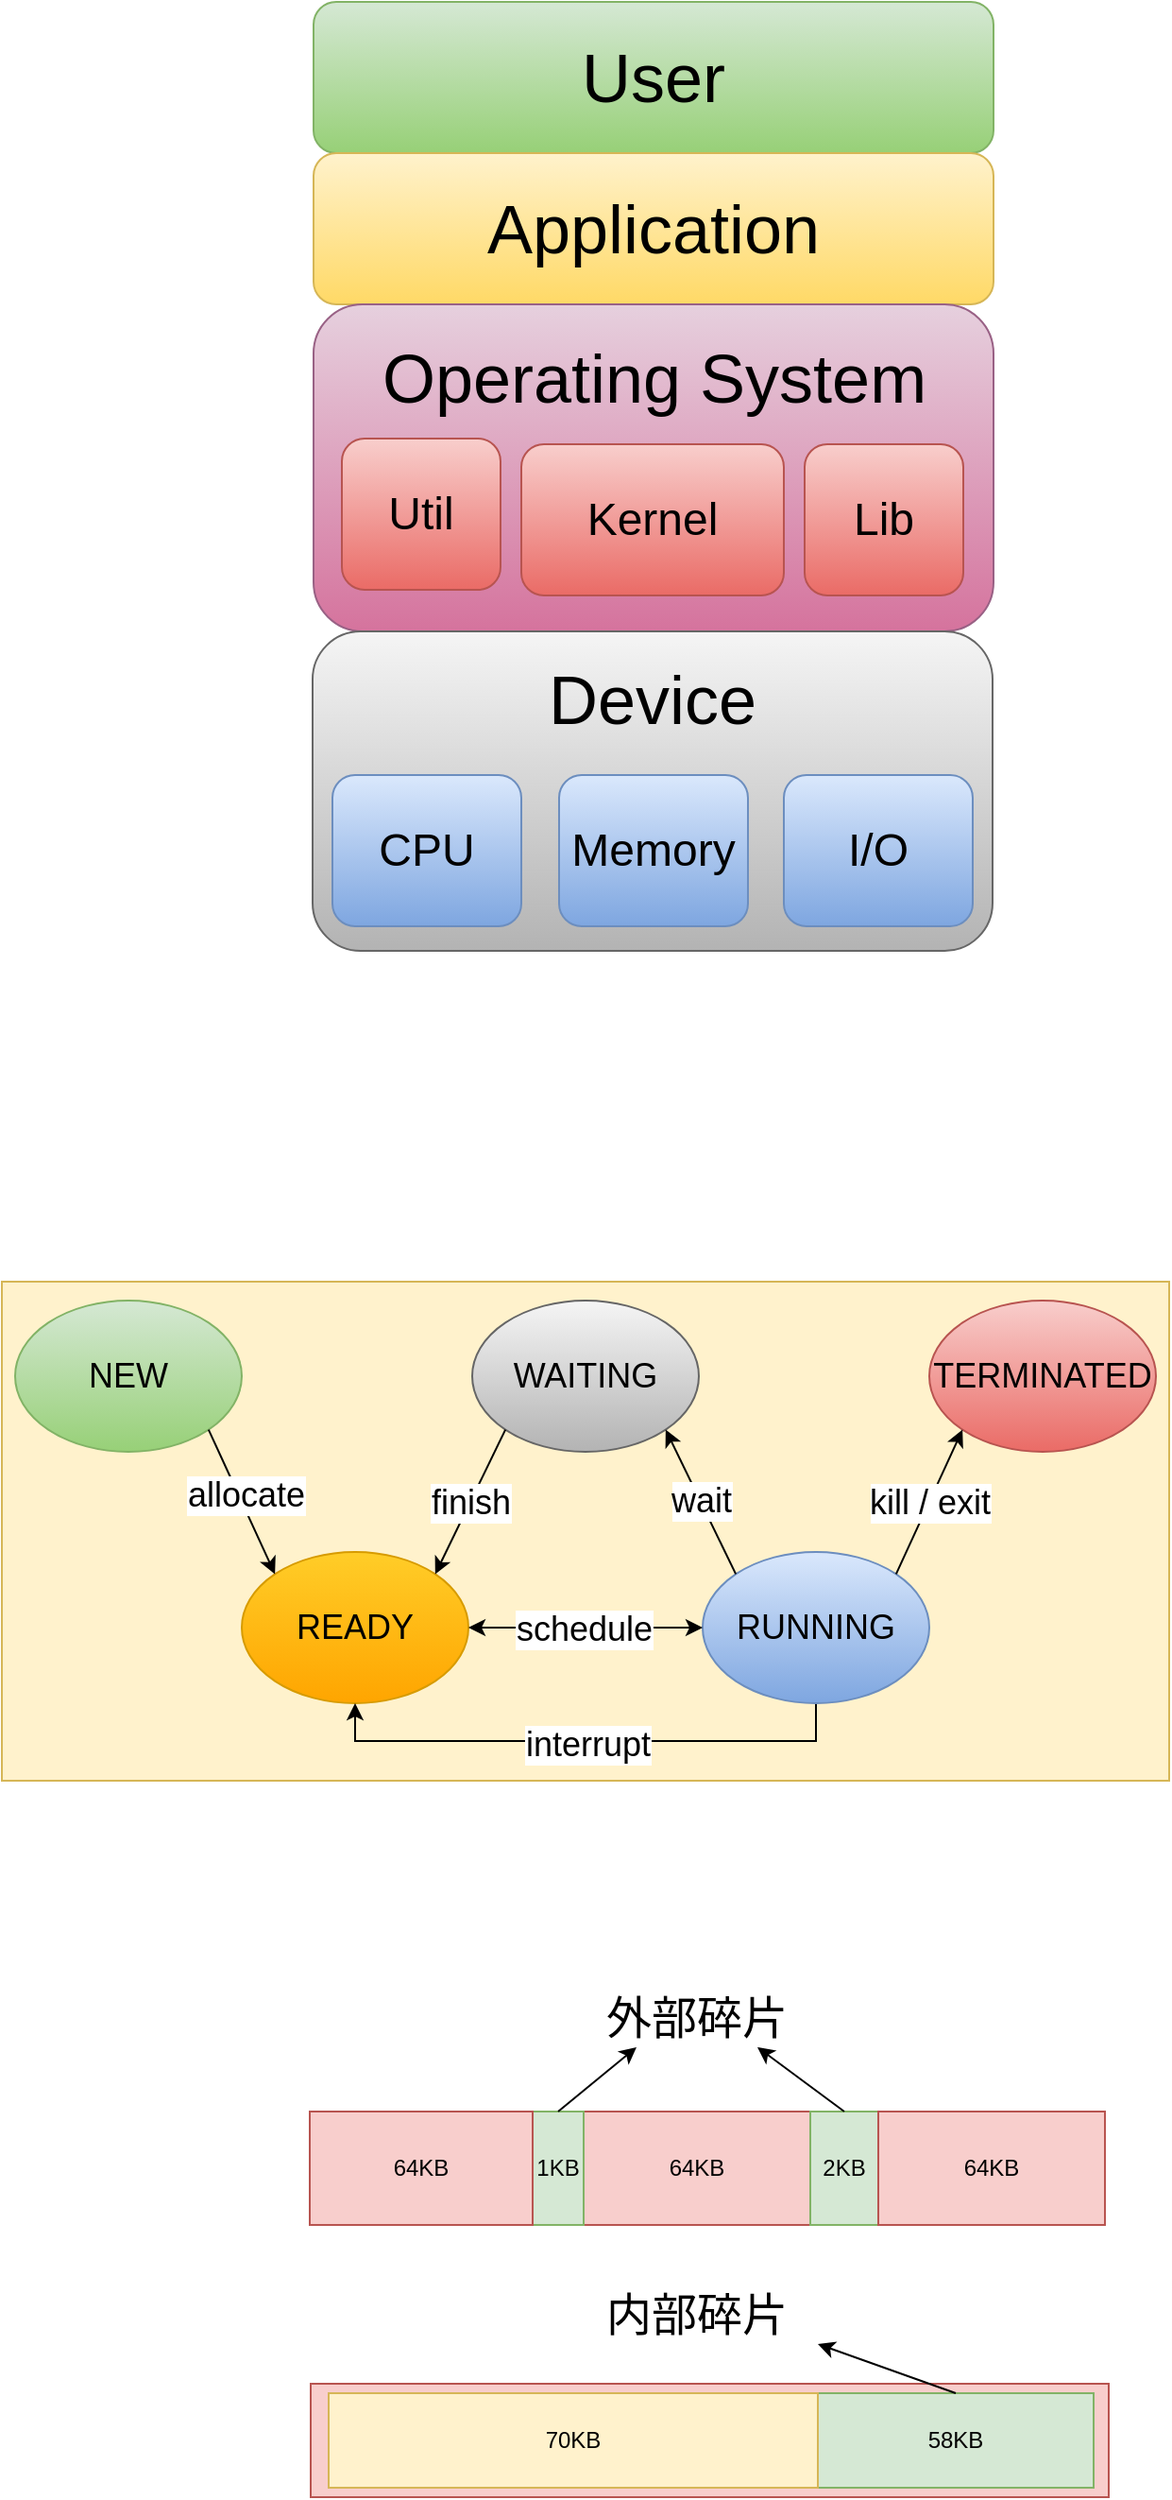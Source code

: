 <mxfile version="28.1.2">
  <diagram name="第 1 页" id="ZVUA54hik592To5Vpqby">
    <mxGraphModel dx="849" dy="654" grid="0" gridSize="10" guides="1" tooltips="1" connect="1" arrows="1" fold="1" page="1" pageScale="1" pageWidth="1000" pageHeight="5000" background="#ffffff" math="0" shadow="0">
      <root>
        <mxCell id="0" />
        <mxCell id="1" parent="0" />
        <mxCell id="YdYIsIHxD3RWK3XqgWE9-42" value="" style="rounded=0;whiteSpace=wrap;html=1;fillColor=#fff2cc;strokeColor=#d6b656;" vertex="1" parent="1">
          <mxGeometry x="115" y="877" width="618" height="264" as="geometry" />
        </mxCell>
        <mxCell id="YdYIsIHxD3RWK3XqgWE9-1" value="&lt;font style=&quot;font-size: 36px;&quot;&gt;User&lt;/font&gt;" style="rounded=1;whiteSpace=wrap;html=1;fillColor=#d5e8d4;strokeColor=#82b366;gradientColor=#97d077;" vertex="1" parent="1">
          <mxGeometry x="280" y="200" width="360" height="80" as="geometry" />
        </mxCell>
        <mxCell id="YdYIsIHxD3RWK3XqgWE9-2" value="&lt;font style=&quot;font-size: 36px;&quot;&gt;Application&lt;/font&gt;" style="rounded=1;whiteSpace=wrap;html=1;fillColor=#fff2cc;gradientColor=#ffd966;strokeColor=#d6b656;" vertex="1" parent="1">
          <mxGeometry x="280" y="280" width="360" height="80" as="geometry" />
        </mxCell>
        <mxCell id="YdYIsIHxD3RWK3XqgWE9-3" value="" style="rounded=1;whiteSpace=wrap;html=1;fillColor=#e6d0de;gradientColor=#d5739d;strokeColor=#996185;" vertex="1" parent="1">
          <mxGeometry x="280" y="360" width="360" height="173" as="geometry" />
        </mxCell>
        <mxCell id="YdYIsIHxD3RWK3XqgWE9-4" value="" style="rounded=1;whiteSpace=wrap;html=1;fillColor=#f5f5f5;gradientColor=#b3b3b3;strokeColor=#666666;" vertex="1" parent="1">
          <mxGeometry x="279.5" y="533" width="360" height="169" as="geometry" />
        </mxCell>
        <mxCell id="YdYIsIHxD3RWK3XqgWE9-6" value="&lt;font style=&quot;font-size: 24px;&quot;&gt;Memory&lt;/font&gt;" style="rounded=1;whiteSpace=wrap;html=1;fillColor=#dae8fc;gradientColor=#7ea6e0;strokeColor=#6c8ebf;" vertex="1" parent="1">
          <mxGeometry x="410" y="609" width="100" height="80" as="geometry" />
        </mxCell>
        <mxCell id="YdYIsIHxD3RWK3XqgWE9-8" value="&lt;font style=&quot;font-size: 24px;&quot;&gt;CPU&lt;/font&gt;" style="rounded=1;whiteSpace=wrap;html=1;fillColor=#dae8fc;gradientColor=#7ea6e0;strokeColor=#6c8ebf;" vertex="1" parent="1">
          <mxGeometry x="290" y="609" width="100" height="80" as="geometry" />
        </mxCell>
        <mxCell id="YdYIsIHxD3RWK3XqgWE9-9" value="&lt;font style=&quot;font-size: 24px;&quot;&gt;I/O&lt;/font&gt;" style="rounded=1;whiteSpace=wrap;html=1;fillColor=#dae8fc;gradientColor=#7ea6e0;strokeColor=#6c8ebf;" vertex="1" parent="1">
          <mxGeometry x="529" y="609" width="100" height="80" as="geometry" />
        </mxCell>
        <mxCell id="YdYIsIHxD3RWK3XqgWE9-16" value="&lt;span style=&quot;font-size: 36px;&quot;&gt;Operating System&lt;/span&gt;" style="text;html=1;align=center;verticalAlign=middle;whiteSpace=wrap;rounded=0;" vertex="1" parent="1">
          <mxGeometry x="310.5" y="384" width="299" height="30" as="geometry" />
        </mxCell>
        <mxCell id="YdYIsIHxD3RWK3XqgWE9-17" value="&lt;font style=&quot;font-size: 24px;&quot;&gt;Kernel&lt;/font&gt;" style="rounded=1;whiteSpace=wrap;html=1;fillColor=#f8cecc;gradientColor=#ea6b66;strokeColor=#b85450;" vertex="1" parent="1">
          <mxGeometry x="390" y="434" width="139" height="80" as="geometry" />
        </mxCell>
        <mxCell id="YdYIsIHxD3RWK3XqgWE9-18" value="&lt;font style=&quot;font-size: 24px;&quot;&gt;Lib&lt;/font&gt;" style="rounded=1;whiteSpace=wrap;html=1;fillColor=#f8cecc;gradientColor=#ea6b66;strokeColor=#b85450;" vertex="1" parent="1">
          <mxGeometry x="540" y="434" width="84" height="80" as="geometry" />
        </mxCell>
        <mxCell id="YdYIsIHxD3RWK3XqgWE9-19" value="&lt;font style=&quot;font-size: 24px;&quot;&gt;Util&lt;/font&gt;" style="rounded=1;whiteSpace=wrap;html=1;fillColor=#f8cecc;gradientColor=#ea6b66;strokeColor=#b85450;" vertex="1" parent="1">
          <mxGeometry x="295" y="431" width="84" height="80" as="geometry" />
        </mxCell>
        <mxCell id="YdYIsIHxD3RWK3XqgWE9-20" value="&lt;span style=&quot;font-size: 36px;&quot;&gt;Device&lt;/span&gt;" style="text;html=1;align=center;verticalAlign=middle;whiteSpace=wrap;rounded=0;" vertex="1" parent="1">
          <mxGeometry x="310" y="554" width="299" height="30" as="geometry" />
        </mxCell>
        <mxCell id="YdYIsIHxD3RWK3XqgWE9-21" value="&lt;font style=&quot;font-size: 18px;&quot;&gt;NEW&lt;/font&gt;" style="ellipse;whiteSpace=wrap;html=1;fillColor=#d5e8d4;gradientColor=#97d077;strokeColor=#82b366;" vertex="1" parent="1">
          <mxGeometry x="122" y="887" width="120" height="80" as="geometry" />
        </mxCell>
        <mxCell id="YdYIsIHxD3RWK3XqgWE9-22" value="&lt;font style=&quot;font-size: 18px;&quot;&gt;WAITING&lt;/font&gt;" style="ellipse;whiteSpace=wrap;html=1;fillColor=#f5f5f5;gradientColor=#b3b3b3;strokeColor=#666666;" vertex="1" parent="1">
          <mxGeometry x="364" y="887" width="120" height="80" as="geometry" />
        </mxCell>
        <mxCell id="YdYIsIHxD3RWK3XqgWE9-23" value="&lt;font style=&quot;font-size: 18px;&quot;&gt;TERMINATED&lt;/font&gt;" style="ellipse;whiteSpace=wrap;html=1;fillColor=#f8cecc;gradientColor=#ea6b66;strokeColor=#b85450;" vertex="1" parent="1">
          <mxGeometry x="606" y="887" width="120" height="80" as="geometry" />
        </mxCell>
        <mxCell id="YdYIsIHxD3RWK3XqgWE9-24" value="&lt;font style=&quot;font-size: 18px;&quot;&gt;READY&lt;/font&gt;" style="ellipse;whiteSpace=wrap;html=1;fillColor=#ffcd28;gradientColor=#ffa500;strokeColor=#d79b00;" vertex="1" parent="1">
          <mxGeometry x="242" y="1020" width="120" height="80" as="geometry" />
        </mxCell>
        <mxCell id="YdYIsIHxD3RWK3XqgWE9-39" style="edgeStyle=orthogonalEdgeStyle;rounded=0;orthogonalLoop=1;jettySize=auto;html=1;exitX=0.5;exitY=1;exitDx=0;exitDy=0;entryX=0.5;entryY=1;entryDx=0;entryDy=0;" edge="1" parent="1" source="YdYIsIHxD3RWK3XqgWE9-25" target="YdYIsIHxD3RWK3XqgWE9-24">
          <mxGeometry relative="1" as="geometry" />
        </mxCell>
        <mxCell id="YdYIsIHxD3RWK3XqgWE9-40" value="&lt;font style=&quot;font-size: 18px;&quot;&gt;interrupt&lt;/font&gt;" style="edgeLabel;html=1;align=center;verticalAlign=middle;resizable=0;points=[];" vertex="1" connectable="0" parent="YdYIsIHxD3RWK3XqgWE9-39">
          <mxGeometry x="-0.006" y="2" relative="1" as="geometry">
            <mxPoint as="offset" />
          </mxGeometry>
        </mxCell>
        <mxCell id="YdYIsIHxD3RWK3XqgWE9-25" value="&lt;font style=&quot;font-size: 18px;&quot;&gt;RUNNING&lt;/font&gt;" style="ellipse;whiteSpace=wrap;html=1;fillColor=#dae8fc;gradientColor=#7ea6e0;strokeColor=#6c8ebf;" vertex="1" parent="1">
          <mxGeometry x="486" y="1020" width="120" height="80" as="geometry" />
        </mxCell>
        <mxCell id="YdYIsIHxD3RWK3XqgWE9-27" value="" style="endArrow=classic;html=1;rounded=0;exitX=1;exitY=1;exitDx=0;exitDy=0;entryX=0;entryY=0;entryDx=0;entryDy=0;" edge="1" parent="1" source="YdYIsIHxD3RWK3XqgWE9-21" target="YdYIsIHxD3RWK3XqgWE9-24">
          <mxGeometry width="50" height="50" relative="1" as="geometry">
            <mxPoint x="439" y="983" as="sourcePoint" />
            <mxPoint x="489" y="933" as="targetPoint" />
          </mxGeometry>
        </mxCell>
        <mxCell id="YdYIsIHxD3RWK3XqgWE9-28" value="&lt;font style=&quot;font-size: 18px;&quot;&gt;allocate&lt;/font&gt;" style="edgeLabel;html=1;align=center;verticalAlign=middle;resizable=0;points=[];" vertex="1" connectable="0" parent="YdYIsIHxD3RWK3XqgWE9-27">
          <mxGeometry x="-0.055" y="3" relative="1" as="geometry">
            <mxPoint as="offset" />
          </mxGeometry>
        </mxCell>
        <mxCell id="YdYIsIHxD3RWK3XqgWE9-31" value="&lt;font style=&quot;font-size: 18px;&quot;&gt;wait&lt;/font&gt;" style="endArrow=classic;html=1;rounded=0;entryX=1;entryY=1;entryDx=0;entryDy=0;exitX=0;exitY=0;exitDx=0;exitDy=0;" edge="1" parent="1" source="YdYIsIHxD3RWK3XqgWE9-25" target="YdYIsIHxD3RWK3XqgWE9-22">
          <mxGeometry width="50" height="50" relative="1" as="geometry">
            <mxPoint x="544.5" y="944" as="sourcePoint" />
            <mxPoint x="609.5" y="1001" as="targetPoint" />
          </mxGeometry>
        </mxCell>
        <mxCell id="YdYIsIHxD3RWK3XqgWE9-32" value="&lt;span style=&quot;font-size: 18px;&quot;&gt;finish&lt;/span&gt;" style="endArrow=classic;html=1;rounded=0;entryX=1;entryY=0;entryDx=0;entryDy=0;exitX=0;exitY=1;exitDx=0;exitDy=0;" edge="1" parent="1" source="YdYIsIHxD3RWK3XqgWE9-22" target="YdYIsIHxD3RWK3XqgWE9-24">
          <mxGeometry x="0.006" width="50" height="50" relative="1" as="geometry">
            <mxPoint x="599" y="1051" as="sourcePoint" />
            <mxPoint x="561" y="974" as="targetPoint" />
            <mxPoint as="offset" />
          </mxGeometry>
        </mxCell>
        <mxCell id="YdYIsIHxD3RWK3XqgWE9-35" value="&lt;span style=&quot;font-size: 18px;&quot;&gt;kill / exit&lt;/span&gt;" style="endArrow=classic;html=1;rounded=0;entryX=0;entryY=1;entryDx=0;entryDy=0;exitX=1;exitY=0;exitDx=0;exitDy=0;" edge="1" parent="1" source="YdYIsIHxD3RWK3XqgWE9-25" target="YdYIsIHxD3RWK3XqgWE9-23">
          <mxGeometry width="50" height="50" relative="1" as="geometry">
            <mxPoint x="685" y="1044" as="sourcePoint" />
            <mxPoint x="647" y="967" as="targetPoint" />
          </mxGeometry>
        </mxCell>
        <mxCell id="YdYIsIHxD3RWK3XqgWE9-36" value="" style="endArrow=classic;startArrow=classic;html=1;rounded=0;exitX=1;exitY=0.5;exitDx=0;exitDy=0;entryX=0;entryY=0.5;entryDx=0;entryDy=0;" edge="1" parent="1" source="YdYIsIHxD3RWK3XqgWE9-24" target="YdYIsIHxD3RWK3XqgWE9-25">
          <mxGeometry width="50" height="50" relative="1" as="geometry">
            <mxPoint x="439" y="981" as="sourcePoint" />
            <mxPoint x="489" y="931" as="targetPoint" />
          </mxGeometry>
        </mxCell>
        <mxCell id="YdYIsIHxD3RWK3XqgWE9-37" value="&lt;span style=&quot;color: rgba(0, 0, 0, 0); font-family: monospace; font-size: 0px; text-align: start; background-color: rgb(236, 236, 236);&quot;&gt;%3CmxGraphModel%3E%3Croot%3E%3CmxCell%20id%3D%220%22%2F%3E%3CmxCell%20id%3D%221%22%20parent%3D%220%22%2F%3E%3CmxCell%20id%3D%222%22%20value%3D%22%26lt%3Bfont%20style%3D%26quot%3Bfont-size%3A%2018px%3B%26quot%3B%26gt%3B%E7%AD%89%E5%BE%85%26lt%3B%2Ffont%26gt%3B%22%20style%3D%22endArrow%3Dclassic%3Bhtml%3D1%3Brounded%3D0%3BentryX%3D1%3BentryY%3D1%3BentryDx%3D0%3BentryDy%3D0%3BexitX%3D0%3BexitY%3D0%3BexitDx%3D0%3BexitDy%3D0%3B%22%20edge%3D%221%22%20parent%3D%221%22%3E%3CmxGeometry%20width%3D%2250%22%20height%3D%2250%22%20relative%3D%221%22%20as%3D%22geometry%22%3E%3CmxPoint%20x%3D%22504%22%20y%3D%221032%22%20as%3D%22sourcePoint%22%2F%3E%3CmxPoint%20x%3D%22466%22%20y%3D%22955%22%20as%3D%22targetPoint%22%2F%3E%3C%2FmxGeometry%3E%3C%2FmxCell%3E%3C%2Froot%3E%3C%2FmxGraphModel%3E&lt;/span&gt;" style="edgeLabel;html=1;align=center;verticalAlign=middle;resizable=0;points=[];" vertex="1" connectable="0" parent="YdYIsIHxD3RWK3XqgWE9-36">
          <mxGeometry x="0.013" y="1" relative="1" as="geometry">
            <mxPoint as="offset" />
          </mxGeometry>
        </mxCell>
        <mxCell id="YdYIsIHxD3RWK3XqgWE9-38" value="&lt;font style=&quot;font-size: 18px;&quot;&gt;schedule&lt;/font&gt;" style="edgeLabel;html=1;align=center;verticalAlign=middle;resizable=0;points=[];" vertex="1" connectable="0" parent="YdYIsIHxD3RWK3XqgWE9-36">
          <mxGeometry x="-0.016" y="-1" relative="1" as="geometry">
            <mxPoint as="offset" />
          </mxGeometry>
        </mxCell>
        <mxCell id="YdYIsIHxD3RWK3XqgWE9-45" value="64KB" style="rounded=0;whiteSpace=wrap;html=1;fillColor=#f8cecc;strokeColor=#b85450;" vertex="1" parent="1">
          <mxGeometry x="423" y="1316" width="120" height="60" as="geometry" />
        </mxCell>
        <mxCell id="YdYIsIHxD3RWK3XqgWE9-46" value="1KB" style="rounded=0;whiteSpace=wrap;html=1;fillColor=#d5e8d4;strokeColor=#82b366;" vertex="1" parent="1">
          <mxGeometry x="396" y="1316" width="27" height="60" as="geometry" />
        </mxCell>
        <mxCell id="YdYIsIHxD3RWK3XqgWE9-47" value="64KB" style="rounded=0;whiteSpace=wrap;html=1;fillColor=#f8cecc;strokeColor=#b85450;" vertex="1" parent="1">
          <mxGeometry x="278" y="1316" width="118" height="60" as="geometry" />
        </mxCell>
        <mxCell id="YdYIsIHxD3RWK3XqgWE9-48" value="2KB" style="rounded=0;whiteSpace=wrap;html=1;fillColor=#d5e8d4;strokeColor=#82b366;" vertex="1" parent="1">
          <mxGeometry x="543" y="1316" width="36" height="60" as="geometry" />
        </mxCell>
        <mxCell id="YdYIsIHxD3RWK3XqgWE9-49" value="64KB" style="rounded=0;whiteSpace=wrap;html=1;fillColor=#f8cecc;strokeColor=#b85450;" vertex="1" parent="1">
          <mxGeometry x="579" y="1316" width="120" height="60" as="geometry" />
        </mxCell>
        <mxCell id="YdYIsIHxD3RWK3XqgWE9-50" value="&lt;font style=&quot;font-size: 24px;&quot;&gt;外部碎片&lt;/font&gt;" style="text;html=1;align=center;verticalAlign=middle;whiteSpace=wrap;rounded=0;" vertex="1" parent="1">
          <mxGeometry x="419" y="1252" width="128" height="30" as="geometry" />
        </mxCell>
        <mxCell id="YdYIsIHxD3RWK3XqgWE9-52" value="" style="endArrow=classic;html=1;rounded=0;exitX=0.5;exitY=0;exitDx=0;exitDy=0;entryX=0.25;entryY=1;entryDx=0;entryDy=0;" edge="1" parent="1" source="YdYIsIHxD3RWK3XqgWE9-46" target="YdYIsIHxD3RWK3XqgWE9-50">
          <mxGeometry width="50" height="50" relative="1" as="geometry">
            <mxPoint x="489" y="1377" as="sourcePoint" />
            <mxPoint x="539" y="1327" as="targetPoint" />
          </mxGeometry>
        </mxCell>
        <mxCell id="YdYIsIHxD3RWK3XqgWE9-54" value="" style="endArrow=classic;html=1;rounded=0;exitX=0.5;exitY=0;exitDx=0;exitDy=0;entryX=0.75;entryY=1;entryDx=0;entryDy=0;" edge="1" parent="1" source="YdYIsIHxD3RWK3XqgWE9-48" target="YdYIsIHxD3RWK3XqgWE9-50">
          <mxGeometry width="50" height="50" relative="1" as="geometry">
            <mxPoint x="434" y="1320" as="sourcePoint" />
            <mxPoint x="475" y="1286" as="targetPoint" />
          </mxGeometry>
        </mxCell>
        <mxCell id="YdYIsIHxD3RWK3XqgWE9-57" value="" style="rounded=0;whiteSpace=wrap;html=1;fillColor=#f8cecc;strokeColor=#b85450;" vertex="1" parent="1">
          <mxGeometry x="278.5" y="1460" width="422.5" height="60" as="geometry" />
        </mxCell>
        <mxCell id="YdYIsIHxD3RWK3XqgWE9-60" value="&lt;font style=&quot;font-size: 24px;&quot;&gt;内部碎片&lt;/font&gt;" style="text;html=1;align=center;verticalAlign=middle;whiteSpace=wrap;rounded=0;" vertex="1" parent="1">
          <mxGeometry x="419" y="1409" width="128" height="30" as="geometry" />
        </mxCell>
        <mxCell id="YdYIsIHxD3RWK3XqgWE9-63" value="58KB" style="rounded=0;whiteSpace=wrap;html=1;fillColor=#d5e8d4;strokeColor=#82b366;" vertex="1" parent="1">
          <mxGeometry x="547" y="1465" width="146" height="50" as="geometry" />
        </mxCell>
        <mxCell id="YdYIsIHxD3RWK3XqgWE9-65" value="" style="endArrow=classic;html=1;rounded=0;exitX=0.5;exitY=0;exitDx=0;exitDy=0;entryX=1;entryY=1;entryDx=0;entryDy=0;" edge="1" parent="1" source="YdYIsIHxD3RWK3XqgWE9-63" target="YdYIsIHxD3RWK3XqgWE9-60">
          <mxGeometry width="50" height="50" relative="1" as="geometry">
            <mxPoint x="576" y="1324" as="sourcePoint" />
            <mxPoint x="530" y="1290" as="targetPoint" />
          </mxGeometry>
        </mxCell>
        <mxCell id="YdYIsIHxD3RWK3XqgWE9-66" value="70KB" style="rounded=0;whiteSpace=wrap;html=1;fillColor=#fff2cc;strokeColor=#d6b656;" vertex="1" parent="1">
          <mxGeometry x="288" y="1465" width="259" height="50" as="geometry" />
        </mxCell>
      </root>
    </mxGraphModel>
  </diagram>
</mxfile>
